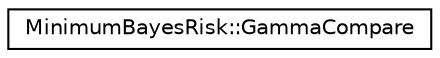 digraph "Graphical Class Hierarchy"
{
  edge [fontname="Helvetica",fontsize="10",labelfontname="Helvetica",labelfontsize="10"];
  node [fontname="Helvetica",fontsize="10",shape=record];
  rankdir="LR";
  Node0 [label="MinimumBayesRisk::GammaCompare",height=0.2,width=0.4,color="black", fillcolor="white", style="filled",URL="$structkaldi_1_1MinimumBayesRisk_1_1GammaCompare.html"];
}
